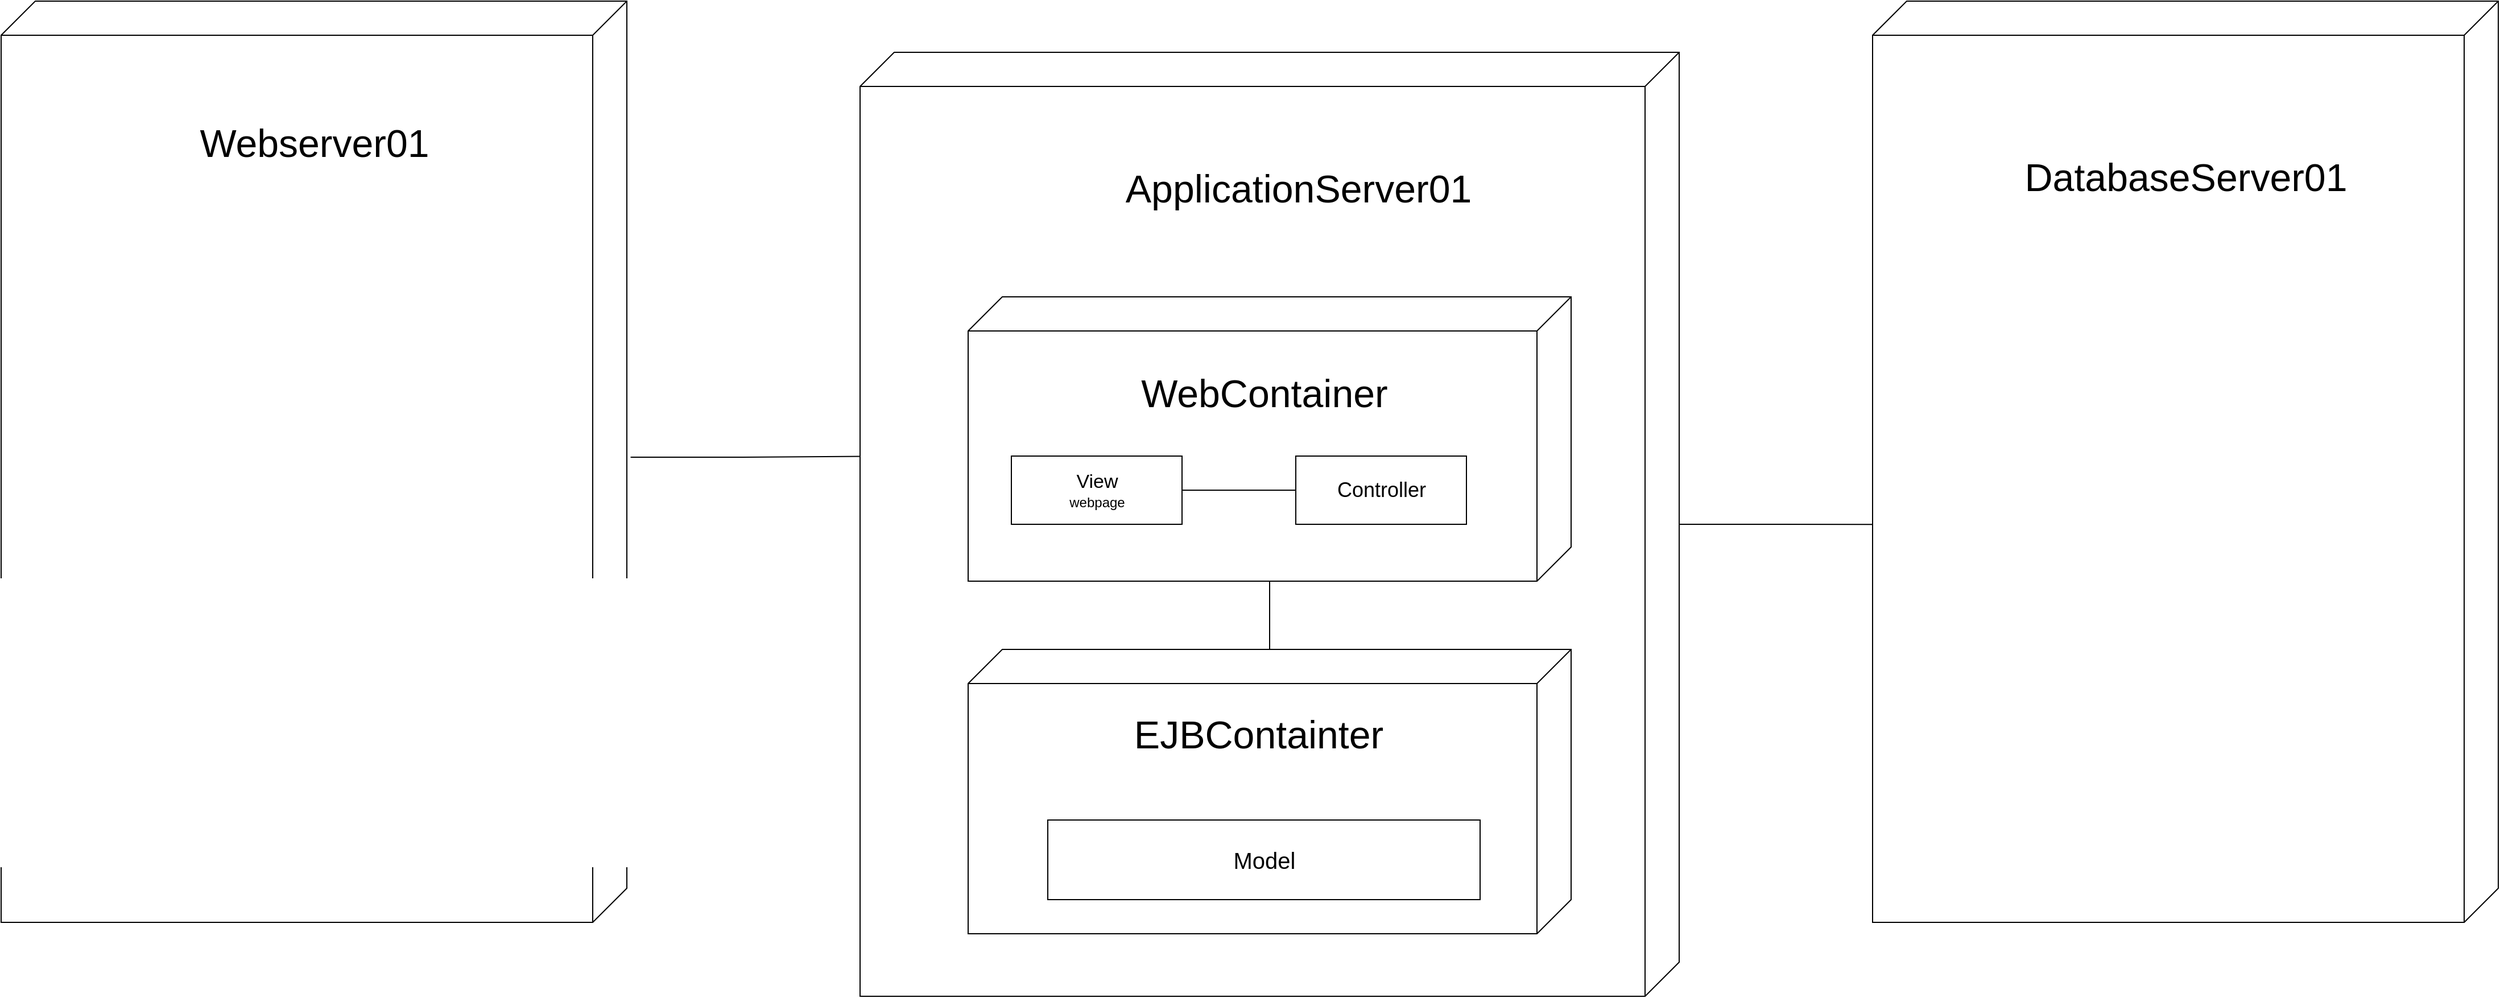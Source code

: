 <mxfile version="15.0.3" type="device" pages="2"><diagram id="GBgUv8Oypl_sJfkq9ja3" name="ex1"><mxGraphModel dx="4063" dy="2269" grid="1" gridSize="10" guides="1" tooltips="1" connect="1" arrows="1" fold="1" page="1" pageScale="1" pageWidth="2336" pageHeight="1654" math="0" shadow="0"><root><mxCell id="0"/><mxCell id="1" parent="0"/><mxCell id="wHmh80RbhB_xbXFwATWZ-31" style="edgeStyle=orthogonalEdgeStyle;rounded=0;orthogonalLoop=1;jettySize=auto;html=1;entryX=0.428;entryY=0.993;entryDx=0;entryDy=0;entryPerimeter=0;endArrow=none;endFill=0;exitX=0.495;exitY=-0.006;exitDx=0;exitDy=0;exitPerimeter=0;" parent="1" source="wHmh80RbhB_xbXFwATWZ-10" target="wHmh80RbhB_xbXFwATWZ-12" edge="1"><mxGeometry relative="1" as="geometry"/></mxCell><mxCell id="wHmh80RbhB_xbXFwATWZ-10" value="" style="verticalAlign=top;align=left;spacingTop=8;spacingLeft=2;spacingRight=12;shape=cube;size=30;direction=south;fontStyle=4;html=1;fillColor=#ffffff;" parent="1" vertex="1"><mxGeometry x="80" y="160" width="550" height="810" as="geometry"/></mxCell><mxCell id="wHmh80RbhB_xbXFwATWZ-11" value="&lt;font style=&quot;font-size: 34px&quot;&gt;Webserver01&lt;/font&gt;" style="text;html=1;align=center;verticalAlign=middle;resizable=0;points=[];autosize=1;strokeColor=none;" parent="1" vertex="1"><mxGeometry x="245" y="270" width="220" height="30" as="geometry"/></mxCell><mxCell id="wHmh80RbhB_xbXFwATWZ-32" style="edgeStyle=orthogonalEdgeStyle;rounded=0;orthogonalLoop=1;jettySize=auto;html=1;entryX=0.568;entryY=0.991;entryDx=0;entryDy=0;entryPerimeter=0;endArrow=none;endFill=0;" parent="1" source="wHmh80RbhB_xbXFwATWZ-12" target="wHmh80RbhB_xbXFwATWZ-18" edge="1"><mxGeometry relative="1" as="geometry"/></mxCell><mxCell id="wHmh80RbhB_xbXFwATWZ-12" value="" style="verticalAlign=top;align=left;spacingTop=8;spacingLeft=2;spacingRight=12;shape=cube;size=30;direction=south;fontStyle=4;html=1;fillColor=#ffffff;" parent="1" vertex="1"><mxGeometry x="835" y="205" width="720" height="830" as="geometry"/></mxCell><mxCell id="wHmh80RbhB_xbXFwATWZ-30" style="edgeStyle=orthogonalEdgeStyle;rounded=0;orthogonalLoop=1;jettySize=auto;html=1;endArrow=none;endFill=0;" parent="1" source="wHmh80RbhB_xbXFwATWZ-14" target="wHmh80RbhB_xbXFwATWZ-23" edge="1"><mxGeometry relative="1" as="geometry"/></mxCell><mxCell id="wHmh80RbhB_xbXFwATWZ-14" value="" style="verticalAlign=top;align=left;spacingTop=8;spacingLeft=2;spacingRight=12;shape=cube;size=30;direction=south;fontStyle=4;html=1;fillColor=#ffffff;" parent="1" vertex="1"><mxGeometry x="930" y="420" width="530" height="250" as="geometry"/></mxCell><mxCell id="wHmh80RbhB_xbXFwATWZ-16" value="&lt;span style=&quot;font-size: 34px&quot;&gt;WebContainer&lt;/span&gt;" style="text;html=1;align=center;verticalAlign=middle;resizable=0;points=[];autosize=1;strokeColor=none;" parent="1" vertex="1"><mxGeometry x="1075" y="490" width="230" height="30" as="geometry"/></mxCell><mxCell id="wHmh80RbhB_xbXFwATWZ-17" value="&lt;font style=&quot;font-size: 34px&quot;&gt;ApplicationServer01&lt;/font&gt;" style="text;html=1;align=center;verticalAlign=middle;resizable=0;points=[];autosize=1;strokeColor=none;" parent="1" vertex="1"><mxGeometry x="1060" y="310" width="320" height="30" as="geometry"/></mxCell><mxCell id="wHmh80RbhB_xbXFwATWZ-18" value="" style="verticalAlign=top;align=left;spacingTop=8;spacingLeft=2;spacingRight=12;shape=cube;size=30;direction=south;fontStyle=4;html=1;fillColor=#ffffff;" parent="1" vertex="1"><mxGeometry x="1725" y="160" width="550" height="810" as="geometry"/></mxCell><mxCell id="wHmh80RbhB_xbXFwATWZ-19" value="&lt;span style=&quot;font-size: 34px&quot;&gt;DatabaseServer01&lt;/span&gt;" style="text;html=1;align=center;verticalAlign=middle;resizable=0;points=[];autosize=1;strokeColor=none;" parent="1" vertex="1"><mxGeometry x="1850" y="300" width="300" height="30" as="geometry"/></mxCell><mxCell id="wHmh80RbhB_xbXFwATWZ-22" style="edgeStyle=orthogonalEdgeStyle;rounded=0;orthogonalLoop=1;jettySize=auto;html=1;entryX=0;entryY=0.5;entryDx=0;entryDy=0;endArrow=none;endFill=0;" parent="1" edge="1"><mxGeometry relative="1" as="geometry"><mxPoint x="1118" y="590.0" as="sourcePoint"/><mxPoint x="1218" y="590.0" as="targetPoint"/></mxGeometry></mxCell><mxCell id="wHmh80RbhB_xbXFwATWZ-23" value="" style="verticalAlign=top;align=left;spacingTop=8;spacingLeft=2;spacingRight=12;shape=cube;size=30;direction=south;fontStyle=4;html=1;fillColor=#ffffff;" parent="1" vertex="1"><mxGeometry x="930" y="730" width="530" height="250" as="geometry"/></mxCell><mxCell id="wHmh80RbhB_xbXFwATWZ-24" value="&lt;font&gt;&lt;span style=&quot;font-size: 17px&quot;&gt;View&lt;/span&gt;&lt;br&gt;&lt;font style=&quot;font-size: 12px&quot;&gt;webpage&lt;/font&gt;&lt;br&gt;&lt;/font&gt;" style="html=1;fillColor=#ffffff;" parent="1" vertex="1"><mxGeometry x="968" y="560" width="150" height="60" as="geometry"/></mxCell><mxCell id="wHmh80RbhB_xbXFwATWZ-25" value="&lt;font style=&quot;font-size: 18px&quot;&gt;Controller&lt;/font&gt;" style="html=1;fillColor=#ffffff;" parent="1" vertex="1"><mxGeometry x="1218" y="560" width="150" height="60" as="geometry"/></mxCell><mxCell id="wHmh80RbhB_xbXFwATWZ-27" value="&lt;font style=&quot;font-size: 20px&quot;&gt;Model&lt;/font&gt;" style="html=1;fillColor=#ffffff;" parent="1" vertex="1"><mxGeometry x="1000" y="880" width="380" height="70" as="geometry"/></mxCell><mxCell id="wHmh80RbhB_xbXFwATWZ-29" value="&lt;span style=&quot;font-size: 34px&quot;&gt;EJBContainter&lt;/span&gt;" style="text;html=1;align=center;verticalAlign=middle;resizable=0;points=[];autosize=1;strokeColor=none;" parent="1" vertex="1"><mxGeometry x="1070" y="790" width="230" height="30" as="geometry"/></mxCell></root></mxGraphModel></diagram><diagram id="tUfQrdu9TWxZ_ACUnWIK" name="ex2"><mxGraphModel dx="2031" dy="1134" grid="1" gridSize="10" guides="1" tooltips="1" connect="1" arrows="1" fold="1" page="1" pageScale="1" pageWidth="2336" pageHeight="1654" math="0" shadow="0"><root><mxCell id="Bkz5a1RnzrlvMMPX-8qr-0"/><mxCell id="Bkz5a1RnzrlvMMPX-8qr-1" parent="Bkz5a1RnzrlvMMPX-8qr-0"/><mxCell id="Bkz5a1RnzrlvMMPX-8qr-10" style="rounded=0;orthogonalLoop=1;jettySize=auto;html=1;entryX=0;entryY=0;entryDx=0;entryDy=30;entryPerimeter=0;" edge="1" parent="Bkz5a1RnzrlvMMPX-8qr-1" source="Bkz5a1RnzrlvMMPX-8qr-2" target="Bkz5a1RnzrlvMMPX-8qr-3"><mxGeometry relative="1" as="geometry"/></mxCell><mxCell id="Bkz5a1RnzrlvMMPX-8qr-19" style="edgeStyle=none;rounded=0;orthogonalLoop=1;jettySize=auto;html=1;" edge="1" parent="Bkz5a1RnzrlvMMPX-8qr-1" source="Bkz5a1RnzrlvMMPX-8qr-2" target="Bkz5a1RnzrlvMMPX-8qr-5"><mxGeometry relative="1" as="geometry"/></mxCell><mxCell id="Bkz5a1RnzrlvMMPX-8qr-2" value="Reactor01" style="shape=cube;whiteSpace=wrap;html=1;boundedLbl=1;backgroundOutline=1;darkOpacity=0.05;darkOpacity2=0.1;" vertex="1" parent="Bkz5a1RnzrlvMMPX-8qr-1"><mxGeometry x="590" y="120" width="120" height="80" as="geometry"/></mxCell><mxCell id="Bkz5a1RnzrlvMMPX-8qr-11" style="edgeStyle=none;rounded=0;orthogonalLoop=1;jettySize=auto;html=1;entryX=0;entryY=0;entryDx=50;entryDy=0;entryPerimeter=0;" edge="1" parent="Bkz5a1RnzrlvMMPX-8qr-1" source="Bkz5a1RnzrlvMMPX-8qr-3" target="Bkz5a1RnzrlvMMPX-8qr-4"><mxGeometry relative="1" as="geometry"/></mxCell><mxCell id="Bkz5a1RnzrlvMMPX-8qr-20" style="edgeStyle=none;rounded=0;orthogonalLoop=1;jettySize=auto;html=1;entryX=0;entryY=0;entryDx=50;entryDy=0;entryPerimeter=0;" edge="1" parent="Bkz5a1RnzrlvMMPX-8qr-1" source="Bkz5a1RnzrlvMMPX-8qr-3" target="Bkz5a1RnzrlvMMPX-8qr-6"><mxGeometry relative="1" as="geometry"/></mxCell><mxCell id="Bkz5a1RnzrlvMMPX-8qr-3" value="Reactor02" style="shape=cube;whiteSpace=wrap;html=1;boundedLbl=1;backgroundOutline=1;darkOpacity=0.05;darkOpacity2=0.1;" vertex="1" parent="Bkz5a1RnzrlvMMPX-8qr-1"><mxGeometry x="820" y="190" width="120" height="80" as="geometry"/></mxCell><mxCell id="Bkz5a1RnzrlvMMPX-8qr-12" style="edgeStyle=none;rounded=0;orthogonalLoop=1;jettySize=auto;html=1;" edge="1" parent="Bkz5a1RnzrlvMMPX-8qr-1" source="Bkz5a1RnzrlvMMPX-8qr-4" target="Bkz5a1RnzrlvMMPX-8qr-5"><mxGeometry relative="1" as="geometry"/></mxCell><mxCell id="Bkz5a1RnzrlvMMPX-8qr-21" style="edgeStyle=none;rounded=0;orthogonalLoop=1;jettySize=auto;html=1;entryX=0;entryY=0;entryDx=120;entryDy=50;entryPerimeter=0;" edge="1" parent="Bkz5a1RnzrlvMMPX-8qr-1" source="Bkz5a1RnzrlvMMPX-8qr-4" target="Bkz5a1RnzrlvMMPX-8qr-7"><mxGeometry relative="1" as="geometry"/></mxCell><mxCell id="Bkz5a1RnzrlvMMPX-8qr-4" value="Reactor03" style="shape=cube;whiteSpace=wrap;html=1;boundedLbl=1;backgroundOutline=1;darkOpacity=0.05;darkOpacity2=0.1;" vertex="1" parent="Bkz5a1RnzrlvMMPX-8qr-1"><mxGeometry x="890" y="360" width="120" height="80" as="geometry"/></mxCell><mxCell id="Bkz5a1RnzrlvMMPX-8qr-13" style="edgeStyle=none;rounded=0;orthogonalLoop=1;jettySize=auto;html=1;entryX=0;entryY=0;entryDx=120;entryDy=50;entryPerimeter=0;" edge="1" parent="Bkz5a1RnzrlvMMPX-8qr-1" source="Bkz5a1RnzrlvMMPX-8qr-5" target="Bkz5a1RnzrlvMMPX-8qr-6"><mxGeometry relative="1" as="geometry"/></mxCell><mxCell id="Bkz5a1RnzrlvMMPX-8qr-22" style="edgeStyle=none;rounded=0;orthogonalLoop=1;jettySize=auto;html=1;entryX=0;entryY=0;entryDx=120;entryDy=50;entryPerimeter=0;" edge="1" parent="Bkz5a1RnzrlvMMPX-8qr-1" source="Bkz5a1RnzrlvMMPX-8qr-5" target="Bkz5a1RnzrlvMMPX-8qr-8"><mxGeometry relative="1" as="geometry"/></mxCell><mxCell id="Bkz5a1RnzrlvMMPX-8qr-5" value="Reactor04" style="shape=cube;whiteSpace=wrap;html=1;boundedLbl=1;backgroundOutline=1;darkOpacity=0.05;darkOpacity2=0.1;" vertex="1" parent="Bkz5a1RnzrlvMMPX-8qr-1"><mxGeometry x="820" y="530" width="120" height="80" as="geometry"/></mxCell><mxCell id="Bkz5a1RnzrlvMMPX-8qr-14" style="edgeStyle=none;rounded=0;orthogonalLoop=1;jettySize=auto;html=1;entryX=0;entryY=0;entryDx=70;entryDy=80;entryPerimeter=0;" edge="1" parent="Bkz5a1RnzrlvMMPX-8qr-1" source="Bkz5a1RnzrlvMMPX-8qr-6" target="Bkz5a1RnzrlvMMPX-8qr-7"><mxGeometry relative="1" as="geometry"/></mxCell><mxCell id="Bkz5a1RnzrlvMMPX-8qr-23" style="edgeStyle=none;rounded=0;orthogonalLoop=1;jettySize=auto;html=1;" edge="1" parent="Bkz5a1RnzrlvMMPX-8qr-1" source="Bkz5a1RnzrlvMMPX-8qr-6" target="Bkz5a1RnzrlvMMPX-8qr-9"><mxGeometry relative="1" as="geometry"/></mxCell><mxCell id="Bkz5a1RnzrlvMMPX-8qr-6" value="Reactor05" style="shape=cube;whiteSpace=wrap;html=1;boundedLbl=1;backgroundOutline=1;darkOpacity=0.05;darkOpacity2=0.1;" vertex="1" parent="Bkz5a1RnzrlvMMPX-8qr-1"><mxGeometry x="580" y="620" width="120" height="80" as="geometry"/></mxCell><mxCell id="Bkz5a1RnzrlvMMPX-8qr-15" style="edgeStyle=none;rounded=0;orthogonalLoop=1;jettySize=auto;html=1;" edge="1" parent="Bkz5a1RnzrlvMMPX-8qr-1" source="Bkz5a1RnzrlvMMPX-8qr-7" target="Bkz5a1RnzrlvMMPX-8qr-8"><mxGeometry relative="1" as="geometry"/></mxCell><mxCell id="Bkz5a1RnzrlvMMPX-8qr-24" style="edgeStyle=none;rounded=0;orthogonalLoop=1;jettySize=auto;html=1;" edge="1" parent="Bkz5a1RnzrlvMMPX-8qr-1" source="Bkz5a1RnzrlvMMPX-8qr-7" target="Bkz5a1RnzrlvMMPX-8qr-2"><mxGeometry relative="1" as="geometry"/></mxCell><mxCell id="Bkz5a1RnzrlvMMPX-8qr-7" value="Reactor06" style="shape=cube;whiteSpace=wrap;html=1;boundedLbl=1;backgroundOutline=1;darkOpacity=0.05;darkOpacity2=0.1;" vertex="1" parent="Bkz5a1RnzrlvMMPX-8qr-1"><mxGeometry x="340" y="530" width="120" height="80" as="geometry"/></mxCell><mxCell id="Bkz5a1RnzrlvMMPX-8qr-16" style="edgeStyle=none;rounded=0;orthogonalLoop=1;jettySize=auto;html=1;entryX=0;entryY=0;entryDx=10;entryDy=70;entryPerimeter=0;" edge="1" parent="Bkz5a1RnzrlvMMPX-8qr-1" source="Bkz5a1RnzrlvMMPX-8qr-8" target="Bkz5a1RnzrlvMMPX-8qr-9"><mxGeometry relative="1" as="geometry"/></mxCell><mxCell id="Bkz5a1RnzrlvMMPX-8qr-25" style="edgeStyle=none;rounded=0;orthogonalLoop=1;jettySize=auto;html=1;" edge="1" parent="Bkz5a1RnzrlvMMPX-8qr-1" source="Bkz5a1RnzrlvMMPX-8qr-8" target="Bkz5a1RnzrlvMMPX-8qr-3"><mxGeometry relative="1" as="geometry"/></mxCell><mxCell id="Bkz5a1RnzrlvMMPX-8qr-8" value="Reactor07" style="shape=cube;whiteSpace=wrap;html=1;boundedLbl=1;backgroundOutline=1;darkOpacity=0.05;darkOpacity2=0.1;" vertex="1" parent="Bkz5a1RnzrlvMMPX-8qr-1"><mxGeometry x="270" y="350" width="120" height="80" as="geometry"/></mxCell><mxCell id="Bkz5a1RnzrlvMMPX-8qr-17" style="edgeStyle=none;rounded=0;orthogonalLoop=1;jettySize=auto;html=1;entryX=0;entryY=0;entryDx=0;entryDy=30;entryPerimeter=0;" edge="1" parent="Bkz5a1RnzrlvMMPX-8qr-1" source="Bkz5a1RnzrlvMMPX-8qr-9" target="Bkz5a1RnzrlvMMPX-8qr-2"><mxGeometry relative="1" as="geometry"/></mxCell><mxCell id="Bkz5a1RnzrlvMMPX-8qr-26" style="edgeStyle=none;rounded=0;orthogonalLoop=1;jettySize=auto;html=1;" edge="1" parent="Bkz5a1RnzrlvMMPX-8qr-1" source="Bkz5a1RnzrlvMMPX-8qr-9" target="Bkz5a1RnzrlvMMPX-8qr-4"><mxGeometry relative="1" as="geometry"/></mxCell><mxCell id="Bkz5a1RnzrlvMMPX-8qr-9" value="Reactor08" style="shape=cube;whiteSpace=wrap;html=1;boundedLbl=1;backgroundOutline=1;darkOpacity=0.05;darkOpacity2=0.1;" vertex="1" parent="Bkz5a1RnzrlvMMPX-8qr-1"><mxGeometry x="370" y="200" width="120" height="80" as="geometry"/></mxCell></root></mxGraphModel></diagram></mxfile>